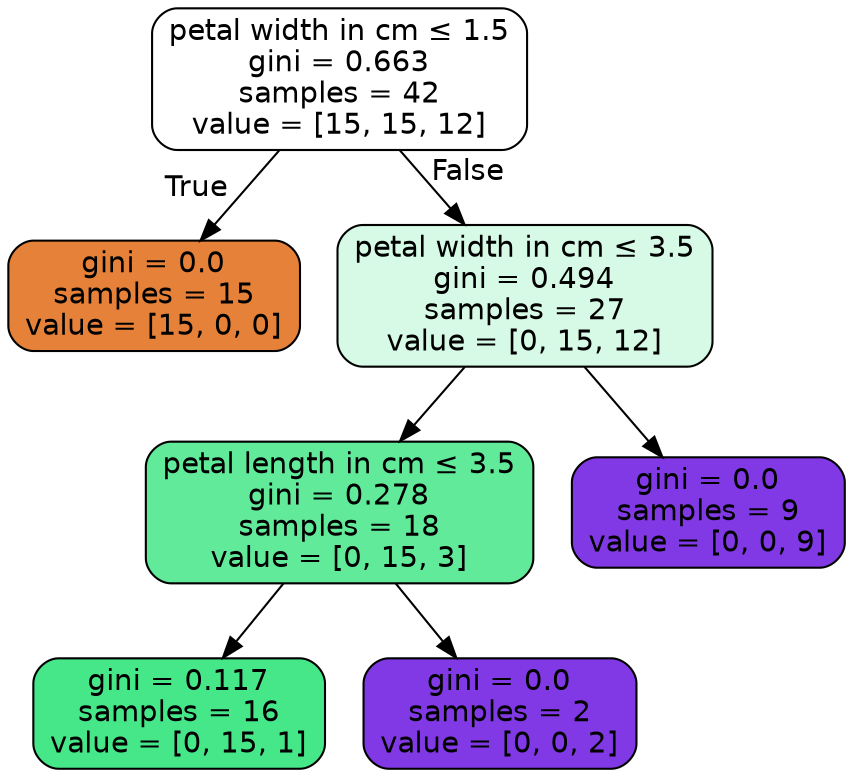 digraph Tree {
node [shape=box, style="filled, rounded", color="black", fontname="helvetica"] ;
edge [fontname="helvetica"] ;
0 [label=<petal width in cm &le; 1.5<br/>gini = 0.663<br/>samples = 42<br/>value = [15, 15, 12]>, fillcolor="#ffffff"] ;
1 [label=<gini = 0.0<br/>samples = 15<br/>value = [15, 0, 0]>, fillcolor="#e58139"] ;
0 -> 1 [labeldistance=2.5, labelangle=45, headlabel="True"] ;
2 [label=<petal width in cm &le; 3.5<br/>gini = 0.494<br/>samples = 27<br/>value = [0, 15, 12]>, fillcolor="#d7fae6"] ;
0 -> 2 [labeldistance=2.5, labelangle=-45, headlabel="False"] ;
3 [label=<petal length in cm &le; 3.5<br/>gini = 0.278<br/>samples = 18<br/>value = [0, 15, 3]>, fillcolor="#61ea9a"] ;
2 -> 3 ;
4 [label=<gini = 0.117<br/>samples = 16<br/>value = [0, 15, 1]>, fillcolor="#46e789"] ;
3 -> 4 ;
5 [label=<gini = 0.0<br/>samples = 2<br/>value = [0, 0, 2]>, fillcolor="#8139e5"] ;
3 -> 5 ;
6 [label=<gini = 0.0<br/>samples = 9<br/>value = [0, 0, 9]>, fillcolor="#8139e5"] ;
2 -> 6 ;
}